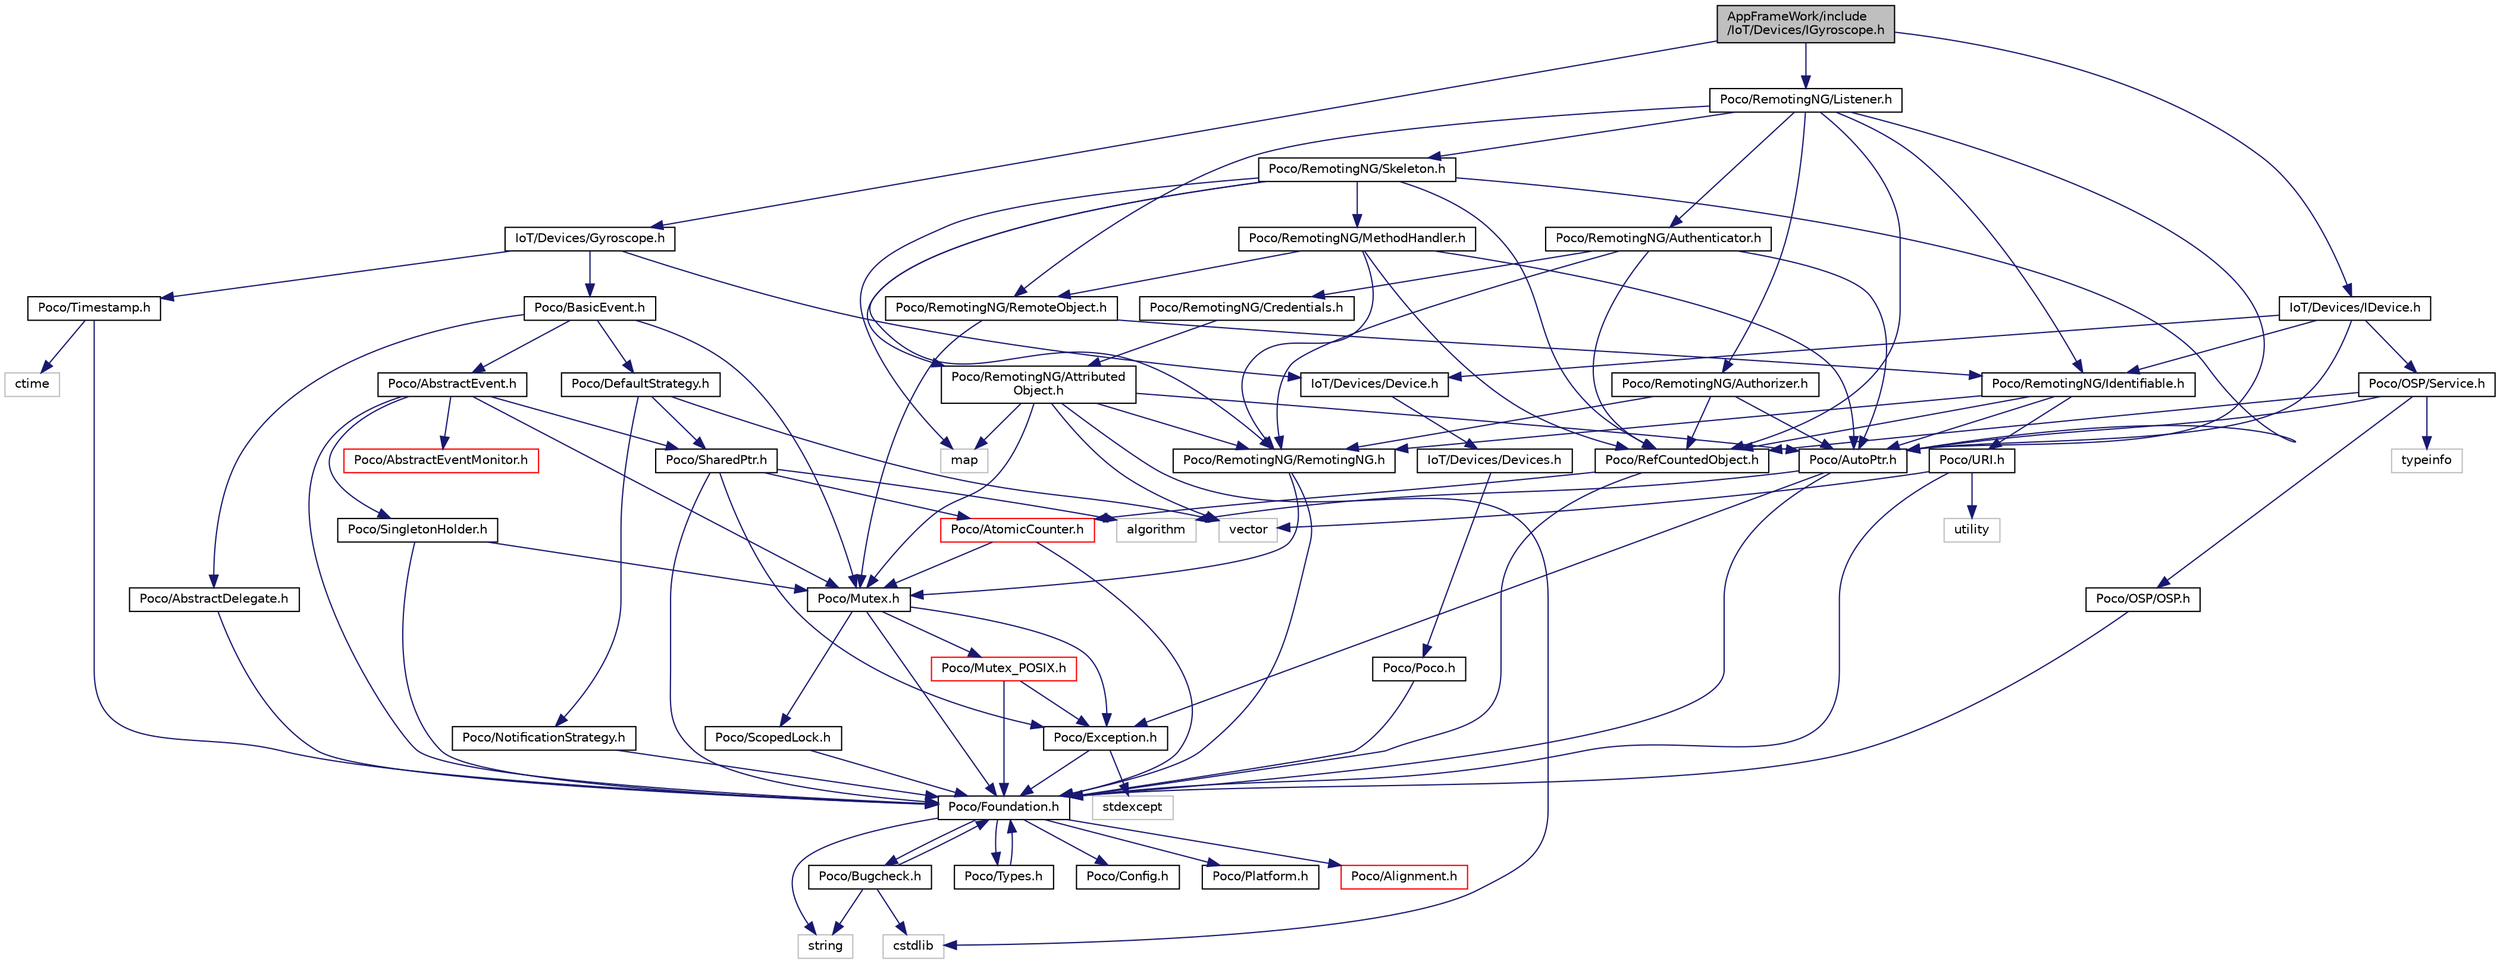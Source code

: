 digraph "AppFrameWork/include/IoT/Devices/IGyroscope.h"
{
 // LATEX_PDF_SIZE
  edge [fontname="Helvetica",fontsize="10",labelfontname="Helvetica",labelfontsize="10"];
  node [fontname="Helvetica",fontsize="10",shape=record];
  Node1 [label="AppFrameWork/include\l/IoT/Devices/IGyroscope.h",height=0.2,width=0.4,color="black", fillcolor="grey75", style="filled", fontcolor="black",tooltip=" "];
  Node1 -> Node2 [color="midnightblue",fontsize="10",style="solid"];
  Node2 [label="IoT/Devices/Gyroscope.h",height=0.2,width=0.4,color="black", fillcolor="white", style="filled",URL="$Gyroscope_8h.html",tooltip=" "];
  Node2 -> Node3 [color="midnightblue",fontsize="10",style="solid"];
  Node3 [label="IoT/Devices/Device.h",height=0.2,width=0.4,color="black", fillcolor="white", style="filled",URL="$Device_8h.html",tooltip=" "];
  Node3 -> Node4 [color="midnightblue",fontsize="10",style="solid"];
  Node4 [label="IoT/Devices/Devices.h",height=0.2,width=0.4,color="black", fillcolor="white", style="filled",URL="$Devices_8h.html",tooltip=" "];
  Node4 -> Node5 [color="midnightblue",fontsize="10",style="solid"];
  Node5 [label="Poco/Poco.h",height=0.2,width=0.4,color="black", fillcolor="white", style="filled",URL="$Poco_8h.html",tooltip=" "];
  Node5 -> Node6 [color="midnightblue",fontsize="10",style="solid"];
  Node6 [label="Poco/Foundation.h",height=0.2,width=0.4,color="black", fillcolor="white", style="filled",URL="$Foundation_8h.html",tooltip=" "];
  Node6 -> Node7 [color="midnightblue",fontsize="10",style="solid"];
  Node7 [label="Poco/Config.h",height=0.2,width=0.4,color="black", fillcolor="white", style="filled",URL="$Config_8h.html",tooltip=" "];
  Node6 -> Node8 [color="midnightblue",fontsize="10",style="solid"];
  Node8 [label="Poco/Platform.h",height=0.2,width=0.4,color="black", fillcolor="white", style="filled",URL="$Platform_8h.html",tooltip=" "];
  Node6 -> Node9 [color="midnightblue",fontsize="10",style="solid"];
  Node9 [label="Poco/Alignment.h",height=0.2,width=0.4,color="red", fillcolor="white", style="filled",URL="$Alignment_8h.html",tooltip=" "];
  Node6 -> Node11 [color="midnightblue",fontsize="10",style="solid"];
  Node11 [label="Poco/Bugcheck.h",height=0.2,width=0.4,color="black", fillcolor="white", style="filled",URL="$Bugcheck_8h.html",tooltip=" "];
  Node11 -> Node6 [color="midnightblue",fontsize="10",style="solid"];
  Node11 -> Node12 [color="midnightblue",fontsize="10",style="solid"];
  Node12 [label="string",height=0.2,width=0.4,color="grey75", fillcolor="white", style="filled",tooltip=" "];
  Node11 -> Node13 [color="midnightblue",fontsize="10",style="solid"];
  Node13 [label="cstdlib",height=0.2,width=0.4,color="grey75", fillcolor="white", style="filled",tooltip=" "];
  Node6 -> Node14 [color="midnightblue",fontsize="10",style="solid"];
  Node14 [label="Poco/Types.h",height=0.2,width=0.4,color="black", fillcolor="white", style="filled",URL="$Types_8h.html",tooltip=" "];
  Node14 -> Node6 [color="midnightblue",fontsize="10",style="solid"];
  Node6 -> Node12 [color="midnightblue",fontsize="10",style="solid"];
  Node2 -> Node15 [color="midnightblue",fontsize="10",style="solid"];
  Node15 [label="Poco/BasicEvent.h",height=0.2,width=0.4,color="black", fillcolor="white", style="filled",URL="$BasicEvent_8h.html",tooltip=" "];
  Node15 -> Node16 [color="midnightblue",fontsize="10",style="solid"];
  Node16 [label="Poco/AbstractEvent.h",height=0.2,width=0.4,color="black", fillcolor="white", style="filled",URL="$AbstractEvent_8h.html",tooltip=" "];
  Node16 -> Node6 [color="midnightblue",fontsize="10",style="solid"];
  Node16 -> Node17 [color="midnightblue",fontsize="10",style="solid"];
  Node17 [label="Poco/SingletonHolder.h",height=0.2,width=0.4,color="black", fillcolor="white", style="filled",URL="$SingletonHolder_8h.html",tooltip=" "];
  Node17 -> Node6 [color="midnightblue",fontsize="10",style="solid"];
  Node17 -> Node18 [color="midnightblue",fontsize="10",style="solid"];
  Node18 [label="Poco/Mutex.h",height=0.2,width=0.4,color="black", fillcolor="white", style="filled",URL="$Mutex_8h.html",tooltip=" "];
  Node18 -> Node6 [color="midnightblue",fontsize="10",style="solid"];
  Node18 -> Node19 [color="midnightblue",fontsize="10",style="solid"];
  Node19 [label="Poco/Exception.h",height=0.2,width=0.4,color="black", fillcolor="white", style="filled",URL="$Exception_8h.html",tooltip=" "];
  Node19 -> Node6 [color="midnightblue",fontsize="10",style="solid"];
  Node19 -> Node20 [color="midnightblue",fontsize="10",style="solid"];
  Node20 [label="stdexcept",height=0.2,width=0.4,color="grey75", fillcolor="white", style="filled",tooltip=" "];
  Node18 -> Node21 [color="midnightblue",fontsize="10",style="solid"];
  Node21 [label="Poco/ScopedLock.h",height=0.2,width=0.4,color="black", fillcolor="white", style="filled",URL="$ScopedLock_8h.html",tooltip=" "];
  Node21 -> Node6 [color="midnightblue",fontsize="10",style="solid"];
  Node18 -> Node22 [color="midnightblue",fontsize="10",style="solid"];
  Node22 [label="Poco/Mutex_POSIX.h",height=0.2,width=0.4,color="red", fillcolor="white", style="filled",URL="$Mutex__POSIX_8h.html",tooltip=" "];
  Node22 -> Node6 [color="midnightblue",fontsize="10",style="solid"];
  Node22 -> Node19 [color="midnightblue",fontsize="10",style="solid"];
  Node16 -> Node25 [color="midnightblue",fontsize="10",style="solid"];
  Node25 [label="Poco/SharedPtr.h",height=0.2,width=0.4,color="black", fillcolor="white", style="filled",URL="$SharedPtr_8h.html",tooltip=" "];
  Node25 -> Node6 [color="midnightblue",fontsize="10",style="solid"];
  Node25 -> Node19 [color="midnightblue",fontsize="10",style="solid"];
  Node25 -> Node26 [color="midnightblue",fontsize="10",style="solid"];
  Node26 [label="Poco/AtomicCounter.h",height=0.2,width=0.4,color="red", fillcolor="white", style="filled",URL="$AtomicCounter_8h.html",tooltip=" "];
  Node26 -> Node6 [color="midnightblue",fontsize="10",style="solid"];
  Node26 -> Node18 [color="midnightblue",fontsize="10",style="solid"];
  Node25 -> Node29 [color="midnightblue",fontsize="10",style="solid"];
  Node29 [label="algorithm",height=0.2,width=0.4,color="grey75", fillcolor="white", style="filled",tooltip=" "];
  Node16 -> Node18 [color="midnightblue",fontsize="10",style="solid"];
  Node16 -> Node30 [color="midnightblue",fontsize="10",style="solid"];
  Node30 [label="Poco/AbstractEventMonitor.h",height=0.2,width=0.4,color="red", fillcolor="white", style="filled",URL="$AbstractEventMonitor_8h.html",tooltip=" "];
  Node15 -> Node63 [color="midnightblue",fontsize="10",style="solid"];
  Node63 [label="Poco/DefaultStrategy.h",height=0.2,width=0.4,color="black", fillcolor="white", style="filled",URL="$DefaultStrategy_8h.html",tooltip=" "];
  Node63 -> Node64 [color="midnightblue",fontsize="10",style="solid"];
  Node64 [label="Poco/NotificationStrategy.h",height=0.2,width=0.4,color="black", fillcolor="white", style="filled",URL="$NotificationStrategy_8h.html",tooltip=" "];
  Node64 -> Node6 [color="midnightblue",fontsize="10",style="solid"];
  Node63 -> Node25 [color="midnightblue",fontsize="10",style="solid"];
  Node63 -> Node61 [color="midnightblue",fontsize="10",style="solid"];
  Node61 [label="vector",height=0.2,width=0.4,color="grey75", fillcolor="white", style="filled",tooltip=" "];
  Node15 -> Node65 [color="midnightblue",fontsize="10",style="solid"];
  Node65 [label="Poco/AbstractDelegate.h",height=0.2,width=0.4,color="black", fillcolor="white", style="filled",URL="$AbstractDelegate_8h.html",tooltip=" "];
  Node65 -> Node6 [color="midnightblue",fontsize="10",style="solid"];
  Node15 -> Node18 [color="midnightblue",fontsize="10",style="solid"];
  Node2 -> Node53 [color="midnightblue",fontsize="10",style="solid"];
  Node53 [label="Poco/Timestamp.h",height=0.2,width=0.4,color="black", fillcolor="white", style="filled",URL="$Timestamp_8h.html",tooltip=" "];
  Node53 -> Node6 [color="midnightblue",fontsize="10",style="solid"];
  Node53 -> Node54 [color="midnightblue",fontsize="10",style="solid"];
  Node54 [label="ctime",height=0.2,width=0.4,color="grey75", fillcolor="white", style="filled",tooltip=" "];
  Node1 -> Node66 [color="midnightblue",fontsize="10",style="solid"];
  Node66 [label="IoT/Devices/IDevice.h",height=0.2,width=0.4,color="black", fillcolor="white", style="filled",URL="$IDevice_8h.html",tooltip=" "];
  Node66 -> Node3 [color="midnightblue",fontsize="10",style="solid"];
  Node66 -> Node38 [color="midnightblue",fontsize="10",style="solid"];
  Node38 [label="Poco/AutoPtr.h",height=0.2,width=0.4,color="black", fillcolor="white", style="filled",URL="$AutoPtr_8h.html",tooltip=" "];
  Node38 -> Node6 [color="midnightblue",fontsize="10",style="solid"];
  Node38 -> Node19 [color="midnightblue",fontsize="10",style="solid"];
  Node38 -> Node29 [color="midnightblue",fontsize="10",style="solid"];
  Node66 -> Node67 [color="midnightblue",fontsize="10",style="solid"];
  Node67 [label="Poco/OSP/Service.h",height=0.2,width=0.4,color="black", fillcolor="white", style="filled",URL="$Service_8h.html",tooltip=" "];
  Node67 -> Node68 [color="midnightblue",fontsize="10",style="solid"];
  Node68 [label="Poco/OSP/OSP.h",height=0.2,width=0.4,color="black", fillcolor="white", style="filled",URL="$OSP_8h.html",tooltip=" "];
  Node68 -> Node6 [color="midnightblue",fontsize="10",style="solid"];
  Node67 -> Node34 [color="midnightblue",fontsize="10",style="solid"];
  Node34 [label="Poco/RefCountedObject.h",height=0.2,width=0.4,color="black", fillcolor="white", style="filled",URL="$RefCountedObject_8h.html",tooltip=" "];
  Node34 -> Node6 [color="midnightblue",fontsize="10",style="solid"];
  Node34 -> Node26 [color="midnightblue",fontsize="10",style="solid"];
  Node67 -> Node38 [color="midnightblue",fontsize="10",style="solid"];
  Node67 -> Node59 [color="midnightblue",fontsize="10",style="solid"];
  Node59 [label="typeinfo",height=0.2,width=0.4,color="grey75", fillcolor="white", style="filled",tooltip=" "];
  Node66 -> Node69 [color="midnightblue",fontsize="10",style="solid"];
  Node69 [label="Poco/RemotingNG/Identifiable.h",height=0.2,width=0.4,color="black", fillcolor="white", style="filled",URL="$Identifiable_8h.html",tooltip=" "];
  Node69 -> Node70 [color="midnightblue",fontsize="10",style="solid"];
  Node70 [label="Poco/RemotingNG/RemotingNG.h",height=0.2,width=0.4,color="black", fillcolor="white", style="filled",URL="$RemotingNG_8h.html",tooltip=" "];
  Node70 -> Node6 [color="midnightblue",fontsize="10",style="solid"];
  Node70 -> Node18 [color="midnightblue",fontsize="10",style="solid"];
  Node69 -> Node34 [color="midnightblue",fontsize="10",style="solid"];
  Node69 -> Node38 [color="midnightblue",fontsize="10",style="solid"];
  Node69 -> Node71 [color="midnightblue",fontsize="10",style="solid"];
  Node71 [label="Poco/URI.h",height=0.2,width=0.4,color="black", fillcolor="white", style="filled",URL="$URI_8h.html",tooltip=" "];
  Node71 -> Node6 [color="midnightblue",fontsize="10",style="solid"];
  Node71 -> Node61 [color="midnightblue",fontsize="10",style="solid"];
  Node71 -> Node72 [color="midnightblue",fontsize="10",style="solid"];
  Node72 [label="utility",height=0.2,width=0.4,color="grey75", fillcolor="white", style="filled",tooltip=" "];
  Node1 -> Node73 [color="midnightblue",fontsize="10",style="solid"];
  Node73 [label="Poco/RemotingNG/Listener.h",height=0.2,width=0.4,color="black", fillcolor="white", style="filled",URL="$Listener_8h.html",tooltip=" "];
  Node73 -> Node69 [color="midnightblue",fontsize="10",style="solid"];
  Node73 -> Node74 [color="midnightblue",fontsize="10",style="solid"];
  Node74 [label="Poco/RemotingNG/RemoteObject.h",height=0.2,width=0.4,color="black", fillcolor="white", style="filled",URL="$RemoteObject_8h.html",tooltip=" "];
  Node74 -> Node69 [color="midnightblue",fontsize="10",style="solid"];
  Node74 -> Node18 [color="midnightblue",fontsize="10",style="solid"];
  Node73 -> Node75 [color="midnightblue",fontsize="10",style="solid"];
  Node75 [label="Poco/RemotingNG/Skeleton.h",height=0.2,width=0.4,color="black", fillcolor="white", style="filled",URL="$Skeleton_8h.html",tooltip=" "];
  Node75 -> Node70 [color="midnightblue",fontsize="10",style="solid"];
  Node75 -> Node76 [color="midnightblue",fontsize="10",style="solid"];
  Node76 [label="Poco/RemotingNG/Attributed\lObject.h",height=0.2,width=0.4,color="black", fillcolor="white", style="filled",URL="$AttributedObject_8h.html",tooltip=" "];
  Node76 -> Node70 [color="midnightblue",fontsize="10",style="solid"];
  Node76 -> Node38 [color="midnightblue",fontsize="10",style="solid"];
  Node76 -> Node18 [color="midnightblue",fontsize="10",style="solid"];
  Node76 -> Node13 [color="midnightblue",fontsize="10",style="solid"];
  Node76 -> Node61 [color="midnightblue",fontsize="10",style="solid"];
  Node76 -> Node55 [color="midnightblue",fontsize="10",style="solid"];
  Node55 [label="map",height=0.2,width=0.4,color="grey75", fillcolor="white", style="filled",tooltip=" "];
  Node75 -> Node77 [color="midnightblue",fontsize="10",style="solid"];
  Node77 [label="Poco/RemotingNG/MethodHandler.h",height=0.2,width=0.4,color="black", fillcolor="white", style="filled",URL="$MethodHandler_8h.html",tooltip=" "];
  Node77 -> Node70 [color="midnightblue",fontsize="10",style="solid"];
  Node77 -> Node74 [color="midnightblue",fontsize="10",style="solid"];
  Node77 -> Node34 [color="midnightblue",fontsize="10",style="solid"];
  Node77 -> Node38 [color="midnightblue",fontsize="10",style="solid"];
  Node75 -> Node34 [color="midnightblue",fontsize="10",style="solid"];
  Node75 -> Node38 [color="midnightblue",fontsize="10",style="solid"];
  Node75 -> Node55 [color="midnightblue",fontsize="10",style="solid"];
  Node73 -> Node78 [color="midnightblue",fontsize="10",style="solid"];
  Node78 [label="Poco/RemotingNG/Authenticator.h",height=0.2,width=0.4,color="black", fillcolor="white", style="filled",URL="$Authenticator_8h.html",tooltip=" "];
  Node78 -> Node70 [color="midnightblue",fontsize="10",style="solid"];
  Node78 -> Node79 [color="midnightblue",fontsize="10",style="solid"];
  Node79 [label="Poco/RemotingNG/Credentials.h",height=0.2,width=0.4,color="black", fillcolor="white", style="filled",URL="$Credentials_8h.html",tooltip=" "];
  Node79 -> Node76 [color="midnightblue",fontsize="10",style="solid"];
  Node78 -> Node34 [color="midnightblue",fontsize="10",style="solid"];
  Node78 -> Node38 [color="midnightblue",fontsize="10",style="solid"];
  Node73 -> Node80 [color="midnightblue",fontsize="10",style="solid"];
  Node80 [label="Poco/RemotingNG/Authorizer.h",height=0.2,width=0.4,color="black", fillcolor="white", style="filled",URL="$Authorizer_8h.html",tooltip=" "];
  Node80 -> Node70 [color="midnightblue",fontsize="10",style="solid"];
  Node80 -> Node34 [color="midnightblue",fontsize="10",style="solid"];
  Node80 -> Node38 [color="midnightblue",fontsize="10",style="solid"];
  Node73 -> Node34 [color="midnightblue",fontsize="10",style="solid"];
  Node73 -> Node38 [color="midnightblue",fontsize="10",style="solid"];
}
